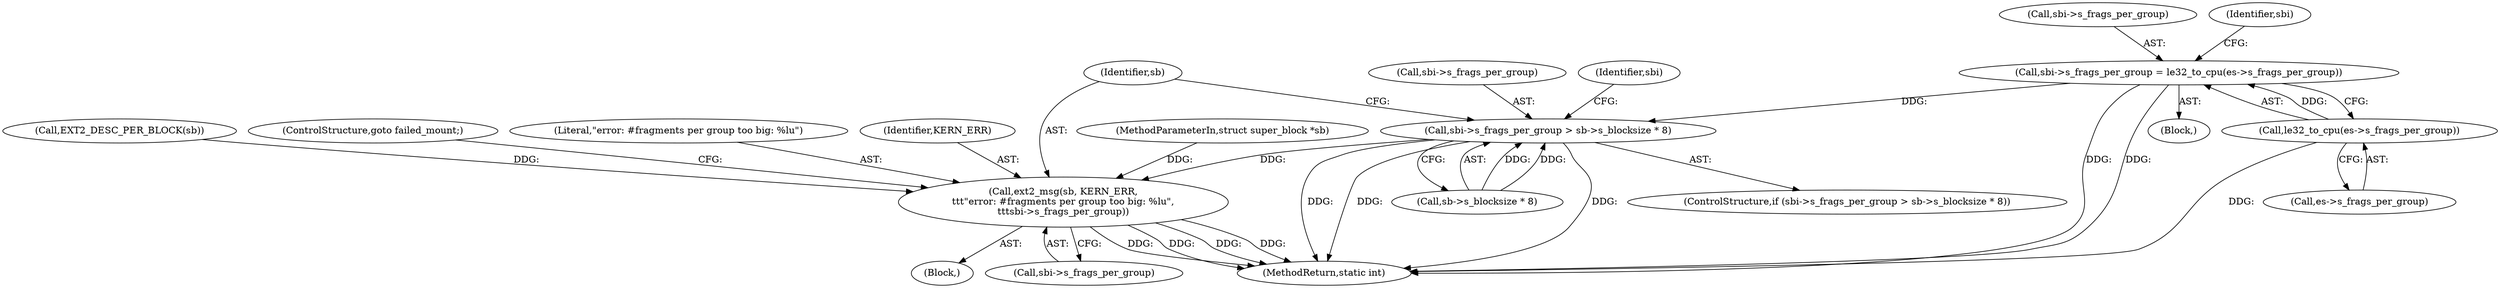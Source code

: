 digraph "0_linux_be0726d33cb8f411945884664924bed3cb8c70ee_0@pointer" {
"1000712" [label="(Call,sbi->s_frags_per_group = le32_to_cpu(es->s_frags_per_group))"];
"1000716" [label="(Call,le32_to_cpu(es->s_frags_per_group))"];
"1000869" [label="(Call,sbi->s_frags_per_group > sb->s_blocksize * 8)"];
"1000879" [label="(Call,ext2_msg(sb, KERN_ERR,\n\t\t\t\"error: #fragments per group too big: %lu\",\n\t\t\tsbi->s_frags_per_group))"];
"1000713" [label="(Call,sbi->s_frags_per_group)"];
"1000110" [label="(MethodParameterIn,struct super_block *sb)"];
"1000870" [label="(Call,sbi->s_frags_per_group)"];
"1000878" [label="(Block,)"];
"1000873" [label="(Call,sb->s_blocksize * 8)"];
"1000717" [label="(Call,es->s_frags_per_group)"];
"1000113" [label="(Block,)"];
"1000803" [label="(Call,EXT2_DESC_PER_BLOCK(sb))"];
"1000879" [label="(Call,ext2_msg(sb, KERN_ERR,\n\t\t\t\"error: #fragments per group too big: %lu\",\n\t\t\tsbi->s_frags_per_group))"];
"1000868" [label="(ControlStructure,if (sbi->s_frags_per_group > sb->s_blocksize * 8))"];
"1000712" [label="(Call,sbi->s_frags_per_group = le32_to_cpu(es->s_frags_per_group))"];
"1000882" [label="(Literal,\"error: #fragments per group too big: %lu\")"];
"1000716" [label="(Call,le32_to_cpu(es->s_frags_per_group))"];
"1000890" [label="(Identifier,sbi)"];
"1000881" [label="(Identifier,KERN_ERR)"];
"1000883" [label="(Call,sbi->s_frags_per_group)"];
"1000880" [label="(Identifier,sb)"];
"1001382" [label="(MethodReturn,static int)"];
"1000869" [label="(Call,sbi->s_frags_per_group > sb->s_blocksize * 8)"];
"1000722" [label="(Identifier,sbi)"];
"1000886" [label="(ControlStructure,goto failed_mount;)"];
"1000712" -> "1000113"  [label="AST: "];
"1000712" -> "1000716"  [label="CFG: "];
"1000713" -> "1000712"  [label="AST: "];
"1000716" -> "1000712"  [label="AST: "];
"1000722" -> "1000712"  [label="CFG: "];
"1000712" -> "1001382"  [label="DDG: "];
"1000712" -> "1001382"  [label="DDG: "];
"1000716" -> "1000712"  [label="DDG: "];
"1000712" -> "1000869"  [label="DDG: "];
"1000716" -> "1000717"  [label="CFG: "];
"1000717" -> "1000716"  [label="AST: "];
"1000716" -> "1001382"  [label="DDG: "];
"1000869" -> "1000868"  [label="AST: "];
"1000869" -> "1000873"  [label="CFG: "];
"1000870" -> "1000869"  [label="AST: "];
"1000873" -> "1000869"  [label="AST: "];
"1000880" -> "1000869"  [label="CFG: "];
"1000890" -> "1000869"  [label="CFG: "];
"1000869" -> "1001382"  [label="DDG: "];
"1000869" -> "1001382"  [label="DDG: "];
"1000869" -> "1001382"  [label="DDG: "];
"1000873" -> "1000869"  [label="DDG: "];
"1000873" -> "1000869"  [label="DDG: "];
"1000869" -> "1000879"  [label="DDG: "];
"1000879" -> "1000878"  [label="AST: "];
"1000879" -> "1000883"  [label="CFG: "];
"1000880" -> "1000879"  [label="AST: "];
"1000881" -> "1000879"  [label="AST: "];
"1000882" -> "1000879"  [label="AST: "];
"1000883" -> "1000879"  [label="AST: "];
"1000886" -> "1000879"  [label="CFG: "];
"1000879" -> "1001382"  [label="DDG: "];
"1000879" -> "1001382"  [label="DDG: "];
"1000879" -> "1001382"  [label="DDG: "];
"1000879" -> "1001382"  [label="DDG: "];
"1000803" -> "1000879"  [label="DDG: "];
"1000110" -> "1000879"  [label="DDG: "];
}
